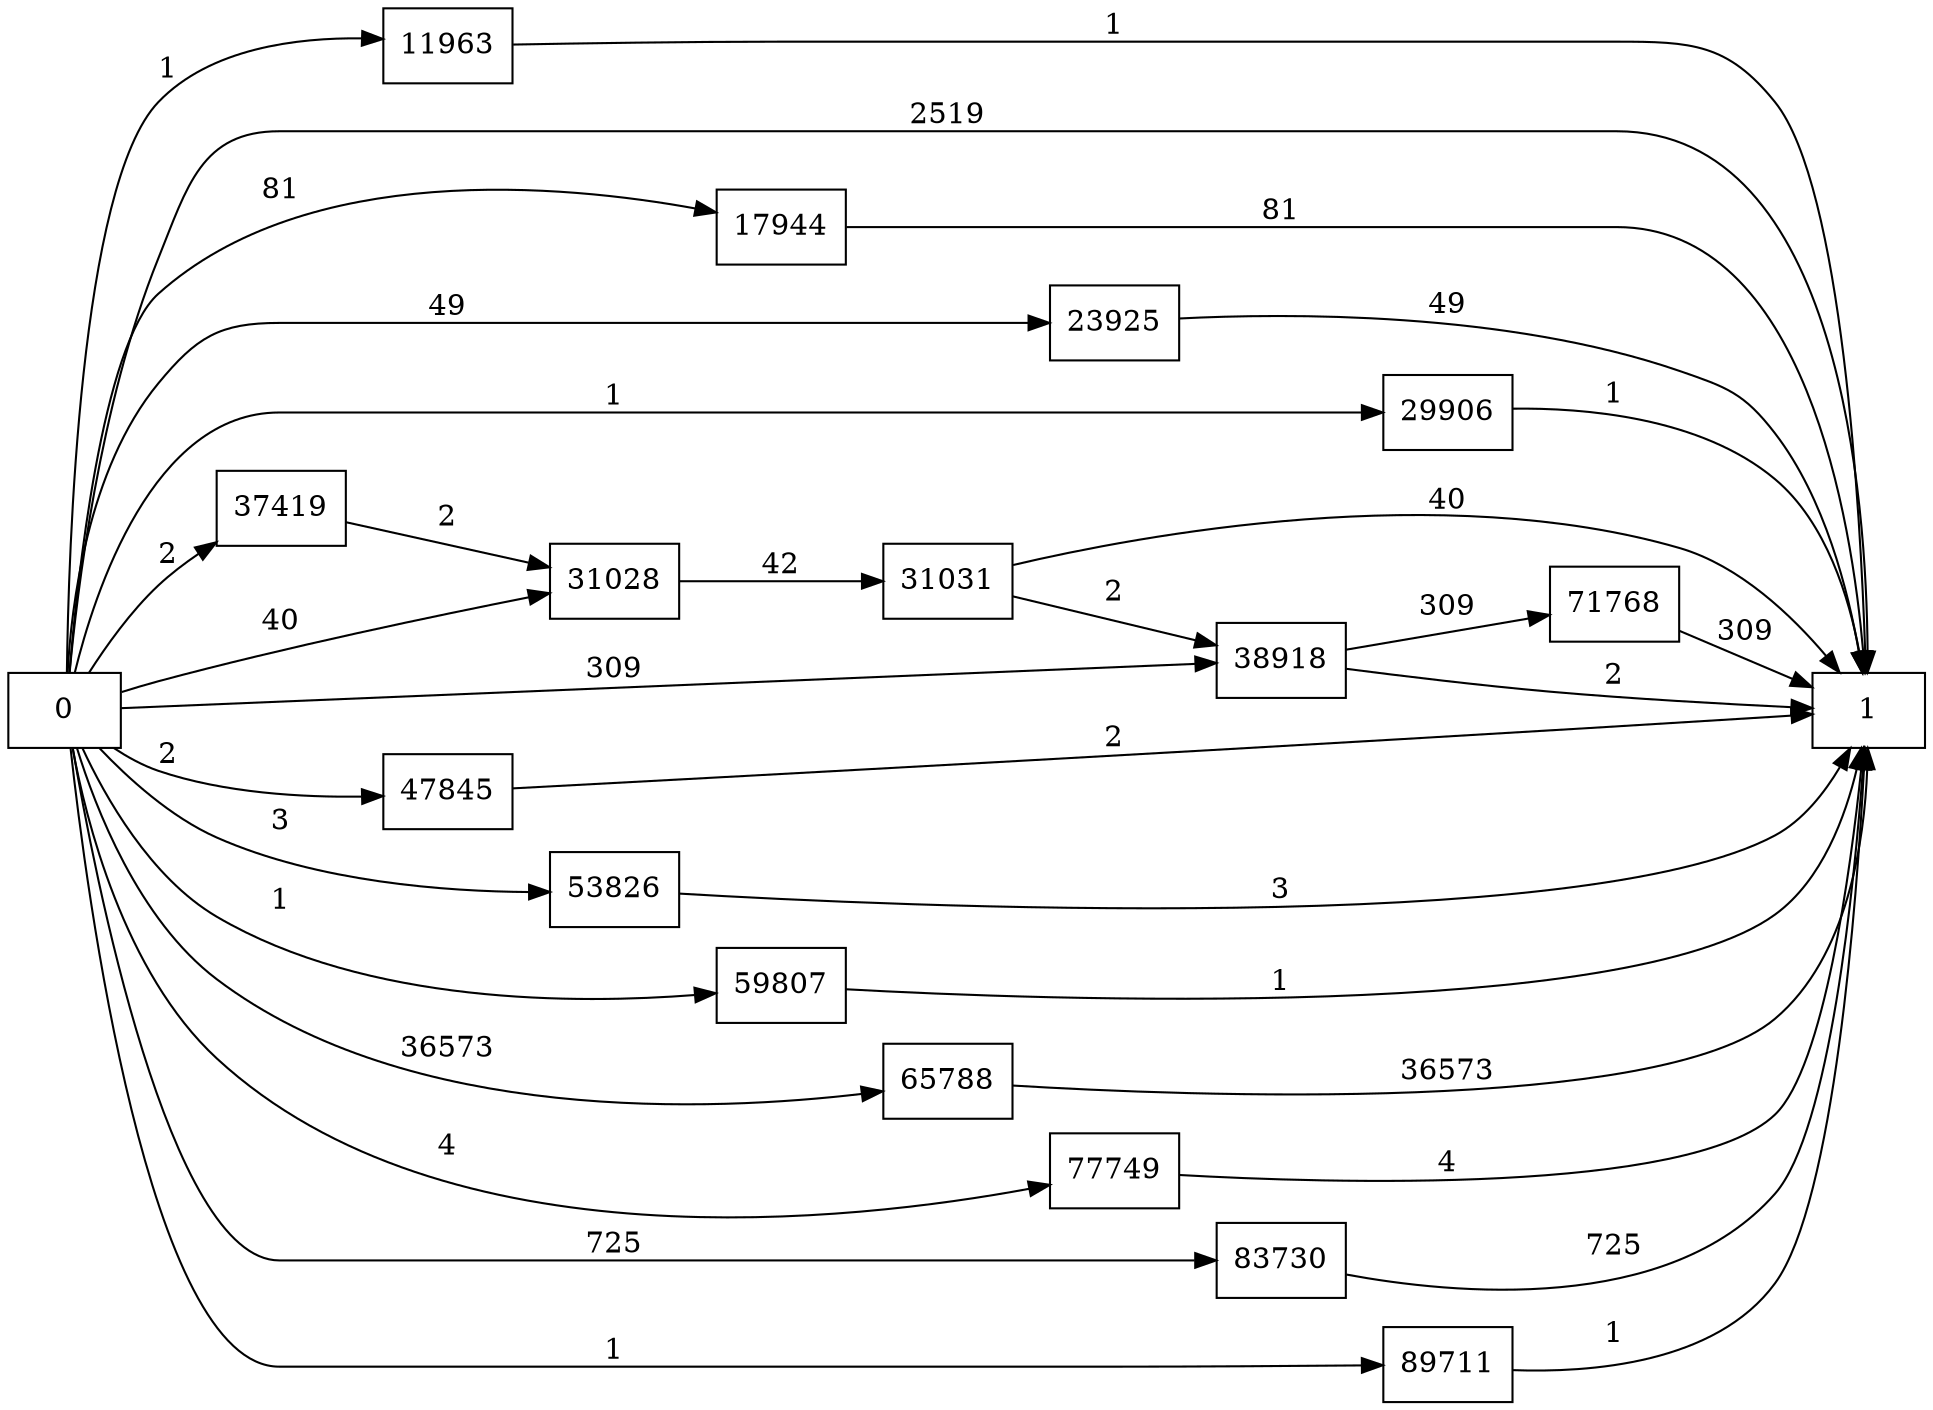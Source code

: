 digraph {
	graph [rankdir=LR]
	node [shape=rectangle]
	11963 -> 1 [label=1]
	17944 -> 1 [label=81]
	23925 -> 1 [label=49]
	29906 -> 1 [label=1]
	31028 -> 31031 [label=42]
	31031 -> 1 [label=40]
	31031 -> 38918 [label=2]
	37419 -> 31028 [label=2]
	38918 -> 1 [label=2]
	38918 -> 71768 [label=309]
	47845 -> 1 [label=2]
	53826 -> 1 [label=3]
	59807 -> 1 [label=1]
	65788 -> 1 [label=36573]
	71768 -> 1 [label=309]
	77749 -> 1 [label=4]
	83730 -> 1 [label=725]
	89711 -> 1 [label=1]
	0 -> 1 [label=2519]
	0 -> 11963 [label=1]
	0 -> 17944 [label=81]
	0 -> 23925 [label=49]
	0 -> 29906 [label=1]
	0 -> 31028 [label=40]
	0 -> 37419 [label=2]
	0 -> 47845 [label=2]
	0 -> 53826 [label=3]
	0 -> 59807 [label=1]
	0 -> 65788 [label=36573]
	0 -> 38918 [label=309]
	0 -> 77749 [label=4]
	0 -> 83730 [label=725]
	0 -> 89711 [label=1]
}
